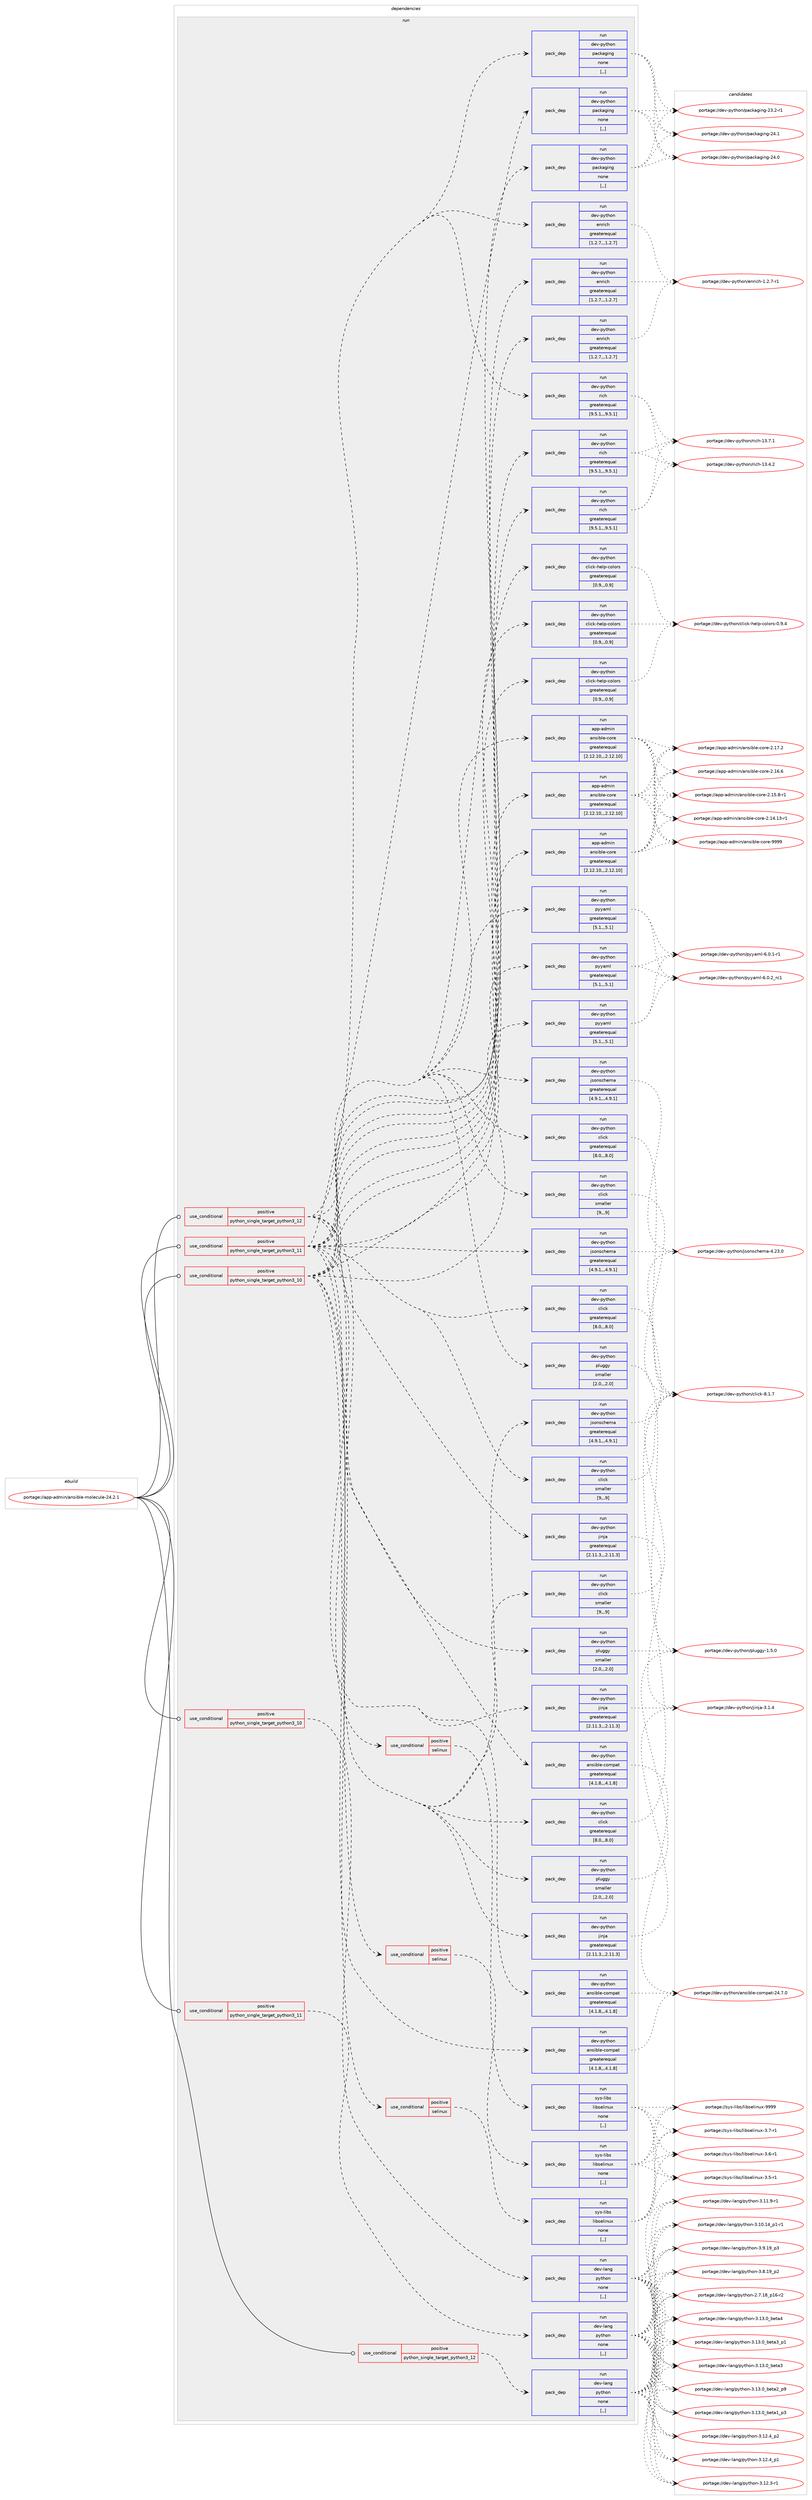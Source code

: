 digraph prolog {

# *************
# Graph options
# *************

newrank=true;
concentrate=true;
compound=true;
graph [rankdir=LR,fontname=Helvetica,fontsize=10,ranksep=1.5];#, ranksep=2.5, nodesep=0.2];
edge  [arrowhead=vee];
node  [fontname=Helvetica,fontsize=10];

# **********
# The ebuild
# **********

subgraph cluster_leftcol {
color=gray;
label=<<i>ebuild</i>>;
id [label="portage://app-admin/ansible-molecule-24.2.1", color=red, width=4, href="../app-admin/ansible-molecule-24.2.1.svg"];
}

# ****************
# The dependencies
# ****************

subgraph cluster_midcol {
color=gray;
label=<<i>dependencies</i>>;
subgraph cluster_compile {
fillcolor="#eeeeee";
style=filled;
label=<<i>compile</i>>;
}
subgraph cluster_compileandrun {
fillcolor="#eeeeee";
style=filled;
label=<<i>compile and run</i>>;
}
subgraph cluster_run {
fillcolor="#eeeeee";
style=filled;
label=<<i>run</i>>;
subgraph cond247 {
dependency1430 [label=<<TABLE BORDER="0" CELLBORDER="1" CELLSPACING="0" CELLPADDING="4"><TR><TD ROWSPAN="3" CELLPADDING="10">use_conditional</TD></TR><TR><TD>positive</TD></TR><TR><TD>python_single_target_python3_10</TD></TR></TABLE>>, shape=none, color=red];
subgraph pack1180 {
dependency1431 [label=<<TABLE BORDER="0" CELLBORDER="1" CELLSPACING="0" CELLPADDING="4" WIDTH="220"><TR><TD ROWSPAN="6" CELLPADDING="30">pack_dep</TD></TR><TR><TD WIDTH="110">run</TD></TR><TR><TD>app-admin</TD></TR><TR><TD>ansible-core</TD></TR><TR><TD>greaterequal</TD></TR><TR><TD>[2.12.10,,,2.12.10]</TD></TR></TABLE>>, shape=none, color=blue];
}
dependency1430:e -> dependency1431:w [weight=20,style="dashed",arrowhead="vee"];
subgraph pack1181 {
dependency1432 [label=<<TABLE BORDER="0" CELLBORDER="1" CELLSPACING="0" CELLPADDING="4" WIDTH="220"><TR><TD ROWSPAN="6" CELLPADDING="30">pack_dep</TD></TR><TR><TD WIDTH="110">run</TD></TR><TR><TD>dev-python</TD></TR><TR><TD>ansible-compat</TD></TR><TR><TD>greaterequal</TD></TR><TR><TD>[4.1.8,,,4.1.8]</TD></TR></TABLE>>, shape=none, color=blue];
}
dependency1430:e -> dependency1432:w [weight=20,style="dashed",arrowhead="vee"];
subgraph pack1182 {
dependency1433 [label=<<TABLE BORDER="0" CELLBORDER="1" CELLSPACING="0" CELLPADDING="4" WIDTH="220"><TR><TD ROWSPAN="6" CELLPADDING="30">pack_dep</TD></TR><TR><TD WIDTH="110">run</TD></TR><TR><TD>dev-python</TD></TR><TR><TD>click</TD></TR><TR><TD>greaterequal</TD></TR><TR><TD>[8.0,,,8.0]</TD></TR></TABLE>>, shape=none, color=blue];
}
dependency1430:e -> dependency1433:w [weight=20,style="dashed",arrowhead="vee"];
subgraph pack1183 {
dependency1434 [label=<<TABLE BORDER="0" CELLBORDER="1" CELLSPACING="0" CELLPADDING="4" WIDTH="220"><TR><TD ROWSPAN="6" CELLPADDING="30">pack_dep</TD></TR><TR><TD WIDTH="110">run</TD></TR><TR><TD>dev-python</TD></TR><TR><TD>click</TD></TR><TR><TD>smaller</TD></TR><TR><TD>[9,,,9]</TD></TR></TABLE>>, shape=none, color=blue];
}
dependency1430:e -> dependency1434:w [weight=20,style="dashed",arrowhead="vee"];
subgraph pack1184 {
dependency1435 [label=<<TABLE BORDER="0" CELLBORDER="1" CELLSPACING="0" CELLPADDING="4" WIDTH="220"><TR><TD ROWSPAN="6" CELLPADDING="30">pack_dep</TD></TR><TR><TD WIDTH="110">run</TD></TR><TR><TD>dev-python</TD></TR><TR><TD>click-help-colors</TD></TR><TR><TD>greaterequal</TD></TR><TR><TD>[0.9,,,0.9]</TD></TR></TABLE>>, shape=none, color=blue];
}
dependency1430:e -> dependency1435:w [weight=20,style="dashed",arrowhead="vee"];
subgraph pack1185 {
dependency1436 [label=<<TABLE BORDER="0" CELLBORDER="1" CELLSPACING="0" CELLPADDING="4" WIDTH="220"><TR><TD ROWSPAN="6" CELLPADDING="30">pack_dep</TD></TR><TR><TD WIDTH="110">run</TD></TR><TR><TD>dev-python</TD></TR><TR><TD>enrich</TD></TR><TR><TD>greaterequal</TD></TR><TR><TD>[1.2.7,,,1.2.7]</TD></TR></TABLE>>, shape=none, color=blue];
}
dependency1430:e -> dependency1436:w [weight=20,style="dashed",arrowhead="vee"];
subgraph pack1186 {
dependency1437 [label=<<TABLE BORDER="0" CELLBORDER="1" CELLSPACING="0" CELLPADDING="4" WIDTH="220"><TR><TD ROWSPAN="6" CELLPADDING="30">pack_dep</TD></TR><TR><TD WIDTH="110">run</TD></TR><TR><TD>dev-python</TD></TR><TR><TD>jinja</TD></TR><TR><TD>greaterequal</TD></TR><TR><TD>[2.11.3,,,2.11.3]</TD></TR></TABLE>>, shape=none, color=blue];
}
dependency1430:e -> dependency1437:w [weight=20,style="dashed",arrowhead="vee"];
subgraph pack1187 {
dependency1438 [label=<<TABLE BORDER="0" CELLBORDER="1" CELLSPACING="0" CELLPADDING="4" WIDTH="220"><TR><TD ROWSPAN="6" CELLPADDING="30">pack_dep</TD></TR><TR><TD WIDTH="110">run</TD></TR><TR><TD>dev-python</TD></TR><TR><TD>jsonschema</TD></TR><TR><TD>greaterequal</TD></TR><TR><TD>[4.9.1,,,4.9.1]</TD></TR></TABLE>>, shape=none, color=blue];
}
dependency1430:e -> dependency1438:w [weight=20,style="dashed",arrowhead="vee"];
subgraph pack1188 {
dependency1439 [label=<<TABLE BORDER="0" CELLBORDER="1" CELLSPACING="0" CELLPADDING="4" WIDTH="220"><TR><TD ROWSPAN="6" CELLPADDING="30">pack_dep</TD></TR><TR><TD WIDTH="110">run</TD></TR><TR><TD>dev-python</TD></TR><TR><TD>packaging</TD></TR><TR><TD>none</TD></TR><TR><TD>[,,]</TD></TR></TABLE>>, shape=none, color=blue];
}
dependency1430:e -> dependency1439:w [weight=20,style="dashed",arrowhead="vee"];
subgraph pack1189 {
dependency1440 [label=<<TABLE BORDER="0" CELLBORDER="1" CELLSPACING="0" CELLPADDING="4" WIDTH="220"><TR><TD ROWSPAN="6" CELLPADDING="30">pack_dep</TD></TR><TR><TD WIDTH="110">run</TD></TR><TR><TD>dev-python</TD></TR><TR><TD>pluggy</TD></TR><TR><TD>smaller</TD></TR><TR><TD>[2.0,,,2.0]</TD></TR></TABLE>>, shape=none, color=blue];
}
dependency1430:e -> dependency1440:w [weight=20,style="dashed",arrowhead="vee"];
subgraph pack1190 {
dependency1441 [label=<<TABLE BORDER="0" CELLBORDER="1" CELLSPACING="0" CELLPADDING="4" WIDTH="220"><TR><TD ROWSPAN="6" CELLPADDING="30">pack_dep</TD></TR><TR><TD WIDTH="110">run</TD></TR><TR><TD>dev-python</TD></TR><TR><TD>pyyaml</TD></TR><TR><TD>greaterequal</TD></TR><TR><TD>[5.1,,,5.1]</TD></TR></TABLE>>, shape=none, color=blue];
}
dependency1430:e -> dependency1441:w [weight=20,style="dashed",arrowhead="vee"];
subgraph pack1191 {
dependency1442 [label=<<TABLE BORDER="0" CELLBORDER="1" CELLSPACING="0" CELLPADDING="4" WIDTH="220"><TR><TD ROWSPAN="6" CELLPADDING="30">pack_dep</TD></TR><TR><TD WIDTH="110">run</TD></TR><TR><TD>dev-python</TD></TR><TR><TD>rich</TD></TR><TR><TD>greaterequal</TD></TR><TR><TD>[9.5.1,,,9.5.1]</TD></TR></TABLE>>, shape=none, color=blue];
}
dependency1430:e -> dependency1442:w [weight=20,style="dashed",arrowhead="vee"];
subgraph cond248 {
dependency1443 [label=<<TABLE BORDER="0" CELLBORDER="1" CELLSPACING="0" CELLPADDING="4"><TR><TD ROWSPAN="3" CELLPADDING="10">use_conditional</TD></TR><TR><TD>positive</TD></TR><TR><TD>selinux</TD></TR></TABLE>>, shape=none, color=red];
subgraph pack1192 {
dependency1444 [label=<<TABLE BORDER="0" CELLBORDER="1" CELLSPACING="0" CELLPADDING="4" WIDTH="220"><TR><TD ROWSPAN="6" CELLPADDING="30">pack_dep</TD></TR><TR><TD WIDTH="110">run</TD></TR><TR><TD>sys-libs</TD></TR><TR><TD>libselinux</TD></TR><TR><TD>none</TD></TR><TR><TD>[,,]</TD></TR></TABLE>>, shape=none, color=blue];
}
dependency1443:e -> dependency1444:w [weight=20,style="dashed",arrowhead="vee"];
}
dependency1430:e -> dependency1443:w [weight=20,style="dashed",arrowhead="vee"];
}
id:e -> dependency1430:w [weight=20,style="solid",arrowhead="odot"];
subgraph cond249 {
dependency1445 [label=<<TABLE BORDER="0" CELLBORDER="1" CELLSPACING="0" CELLPADDING="4"><TR><TD ROWSPAN="3" CELLPADDING="10">use_conditional</TD></TR><TR><TD>positive</TD></TR><TR><TD>python_single_target_python3_10</TD></TR></TABLE>>, shape=none, color=red];
subgraph pack1193 {
dependency1446 [label=<<TABLE BORDER="0" CELLBORDER="1" CELLSPACING="0" CELLPADDING="4" WIDTH="220"><TR><TD ROWSPAN="6" CELLPADDING="30">pack_dep</TD></TR><TR><TD WIDTH="110">run</TD></TR><TR><TD>dev-lang</TD></TR><TR><TD>python</TD></TR><TR><TD>none</TD></TR><TR><TD>[,,]</TD></TR></TABLE>>, shape=none, color=blue];
}
dependency1445:e -> dependency1446:w [weight=20,style="dashed",arrowhead="vee"];
}
id:e -> dependency1445:w [weight=20,style="solid",arrowhead="odot"];
subgraph cond250 {
dependency1447 [label=<<TABLE BORDER="0" CELLBORDER="1" CELLSPACING="0" CELLPADDING="4"><TR><TD ROWSPAN="3" CELLPADDING="10">use_conditional</TD></TR><TR><TD>positive</TD></TR><TR><TD>python_single_target_python3_11</TD></TR></TABLE>>, shape=none, color=red];
subgraph pack1194 {
dependency1448 [label=<<TABLE BORDER="0" CELLBORDER="1" CELLSPACING="0" CELLPADDING="4" WIDTH="220"><TR><TD ROWSPAN="6" CELLPADDING="30">pack_dep</TD></TR><TR><TD WIDTH="110">run</TD></TR><TR><TD>app-admin</TD></TR><TR><TD>ansible-core</TD></TR><TR><TD>greaterequal</TD></TR><TR><TD>[2.12.10,,,2.12.10]</TD></TR></TABLE>>, shape=none, color=blue];
}
dependency1447:e -> dependency1448:w [weight=20,style="dashed",arrowhead="vee"];
subgraph pack1195 {
dependency1449 [label=<<TABLE BORDER="0" CELLBORDER="1" CELLSPACING="0" CELLPADDING="4" WIDTH="220"><TR><TD ROWSPAN="6" CELLPADDING="30">pack_dep</TD></TR><TR><TD WIDTH="110">run</TD></TR><TR><TD>dev-python</TD></TR><TR><TD>ansible-compat</TD></TR><TR><TD>greaterequal</TD></TR><TR><TD>[4.1.8,,,4.1.8]</TD></TR></TABLE>>, shape=none, color=blue];
}
dependency1447:e -> dependency1449:w [weight=20,style="dashed",arrowhead="vee"];
subgraph pack1196 {
dependency1450 [label=<<TABLE BORDER="0" CELLBORDER="1" CELLSPACING="0" CELLPADDING="4" WIDTH="220"><TR><TD ROWSPAN="6" CELLPADDING="30">pack_dep</TD></TR><TR><TD WIDTH="110">run</TD></TR><TR><TD>dev-python</TD></TR><TR><TD>click</TD></TR><TR><TD>greaterequal</TD></TR><TR><TD>[8.0,,,8.0]</TD></TR></TABLE>>, shape=none, color=blue];
}
dependency1447:e -> dependency1450:w [weight=20,style="dashed",arrowhead="vee"];
subgraph pack1197 {
dependency1451 [label=<<TABLE BORDER="0" CELLBORDER="1" CELLSPACING="0" CELLPADDING="4" WIDTH="220"><TR><TD ROWSPAN="6" CELLPADDING="30">pack_dep</TD></TR><TR><TD WIDTH="110">run</TD></TR><TR><TD>dev-python</TD></TR><TR><TD>click</TD></TR><TR><TD>smaller</TD></TR><TR><TD>[9,,,9]</TD></TR></TABLE>>, shape=none, color=blue];
}
dependency1447:e -> dependency1451:w [weight=20,style="dashed",arrowhead="vee"];
subgraph pack1198 {
dependency1452 [label=<<TABLE BORDER="0" CELLBORDER="1" CELLSPACING="0" CELLPADDING="4" WIDTH="220"><TR><TD ROWSPAN="6" CELLPADDING="30">pack_dep</TD></TR><TR><TD WIDTH="110">run</TD></TR><TR><TD>dev-python</TD></TR><TR><TD>click-help-colors</TD></TR><TR><TD>greaterequal</TD></TR><TR><TD>[0.9,,,0.9]</TD></TR></TABLE>>, shape=none, color=blue];
}
dependency1447:e -> dependency1452:w [weight=20,style="dashed",arrowhead="vee"];
subgraph pack1199 {
dependency1453 [label=<<TABLE BORDER="0" CELLBORDER="1" CELLSPACING="0" CELLPADDING="4" WIDTH="220"><TR><TD ROWSPAN="6" CELLPADDING="30">pack_dep</TD></TR><TR><TD WIDTH="110">run</TD></TR><TR><TD>dev-python</TD></TR><TR><TD>enrich</TD></TR><TR><TD>greaterequal</TD></TR><TR><TD>[1.2.7,,,1.2.7]</TD></TR></TABLE>>, shape=none, color=blue];
}
dependency1447:e -> dependency1453:w [weight=20,style="dashed",arrowhead="vee"];
subgraph pack1200 {
dependency1454 [label=<<TABLE BORDER="0" CELLBORDER="1" CELLSPACING="0" CELLPADDING="4" WIDTH="220"><TR><TD ROWSPAN="6" CELLPADDING="30">pack_dep</TD></TR><TR><TD WIDTH="110">run</TD></TR><TR><TD>dev-python</TD></TR><TR><TD>jinja</TD></TR><TR><TD>greaterequal</TD></TR><TR><TD>[2.11.3,,,2.11.3]</TD></TR></TABLE>>, shape=none, color=blue];
}
dependency1447:e -> dependency1454:w [weight=20,style="dashed",arrowhead="vee"];
subgraph pack1201 {
dependency1455 [label=<<TABLE BORDER="0" CELLBORDER="1" CELLSPACING="0" CELLPADDING="4" WIDTH="220"><TR><TD ROWSPAN="6" CELLPADDING="30">pack_dep</TD></TR><TR><TD WIDTH="110">run</TD></TR><TR><TD>dev-python</TD></TR><TR><TD>jsonschema</TD></TR><TR><TD>greaterequal</TD></TR><TR><TD>[4.9.1,,,4.9.1]</TD></TR></TABLE>>, shape=none, color=blue];
}
dependency1447:e -> dependency1455:w [weight=20,style="dashed",arrowhead="vee"];
subgraph pack1202 {
dependency1456 [label=<<TABLE BORDER="0" CELLBORDER="1" CELLSPACING="0" CELLPADDING="4" WIDTH="220"><TR><TD ROWSPAN="6" CELLPADDING="30">pack_dep</TD></TR><TR><TD WIDTH="110">run</TD></TR><TR><TD>dev-python</TD></TR><TR><TD>packaging</TD></TR><TR><TD>none</TD></TR><TR><TD>[,,]</TD></TR></TABLE>>, shape=none, color=blue];
}
dependency1447:e -> dependency1456:w [weight=20,style="dashed",arrowhead="vee"];
subgraph pack1203 {
dependency1457 [label=<<TABLE BORDER="0" CELLBORDER="1" CELLSPACING="0" CELLPADDING="4" WIDTH="220"><TR><TD ROWSPAN="6" CELLPADDING="30">pack_dep</TD></TR><TR><TD WIDTH="110">run</TD></TR><TR><TD>dev-python</TD></TR><TR><TD>pluggy</TD></TR><TR><TD>smaller</TD></TR><TR><TD>[2.0,,,2.0]</TD></TR></TABLE>>, shape=none, color=blue];
}
dependency1447:e -> dependency1457:w [weight=20,style="dashed",arrowhead="vee"];
subgraph pack1204 {
dependency1458 [label=<<TABLE BORDER="0" CELLBORDER="1" CELLSPACING="0" CELLPADDING="4" WIDTH="220"><TR><TD ROWSPAN="6" CELLPADDING="30">pack_dep</TD></TR><TR><TD WIDTH="110">run</TD></TR><TR><TD>dev-python</TD></TR><TR><TD>pyyaml</TD></TR><TR><TD>greaterequal</TD></TR><TR><TD>[5.1,,,5.1]</TD></TR></TABLE>>, shape=none, color=blue];
}
dependency1447:e -> dependency1458:w [weight=20,style="dashed",arrowhead="vee"];
subgraph pack1205 {
dependency1459 [label=<<TABLE BORDER="0" CELLBORDER="1" CELLSPACING="0" CELLPADDING="4" WIDTH="220"><TR><TD ROWSPAN="6" CELLPADDING="30">pack_dep</TD></TR><TR><TD WIDTH="110">run</TD></TR><TR><TD>dev-python</TD></TR><TR><TD>rich</TD></TR><TR><TD>greaterequal</TD></TR><TR><TD>[9.5.1,,,9.5.1]</TD></TR></TABLE>>, shape=none, color=blue];
}
dependency1447:e -> dependency1459:w [weight=20,style="dashed",arrowhead="vee"];
subgraph cond251 {
dependency1460 [label=<<TABLE BORDER="0" CELLBORDER="1" CELLSPACING="0" CELLPADDING="4"><TR><TD ROWSPAN="3" CELLPADDING="10">use_conditional</TD></TR><TR><TD>positive</TD></TR><TR><TD>selinux</TD></TR></TABLE>>, shape=none, color=red];
subgraph pack1206 {
dependency1461 [label=<<TABLE BORDER="0" CELLBORDER="1" CELLSPACING="0" CELLPADDING="4" WIDTH="220"><TR><TD ROWSPAN="6" CELLPADDING="30">pack_dep</TD></TR><TR><TD WIDTH="110">run</TD></TR><TR><TD>sys-libs</TD></TR><TR><TD>libselinux</TD></TR><TR><TD>none</TD></TR><TR><TD>[,,]</TD></TR></TABLE>>, shape=none, color=blue];
}
dependency1460:e -> dependency1461:w [weight=20,style="dashed",arrowhead="vee"];
}
dependency1447:e -> dependency1460:w [weight=20,style="dashed",arrowhead="vee"];
}
id:e -> dependency1447:w [weight=20,style="solid",arrowhead="odot"];
subgraph cond252 {
dependency1462 [label=<<TABLE BORDER="0" CELLBORDER="1" CELLSPACING="0" CELLPADDING="4"><TR><TD ROWSPAN="3" CELLPADDING="10">use_conditional</TD></TR><TR><TD>positive</TD></TR><TR><TD>python_single_target_python3_11</TD></TR></TABLE>>, shape=none, color=red];
subgraph pack1207 {
dependency1463 [label=<<TABLE BORDER="0" CELLBORDER="1" CELLSPACING="0" CELLPADDING="4" WIDTH="220"><TR><TD ROWSPAN="6" CELLPADDING="30">pack_dep</TD></TR><TR><TD WIDTH="110">run</TD></TR><TR><TD>dev-lang</TD></TR><TR><TD>python</TD></TR><TR><TD>none</TD></TR><TR><TD>[,,]</TD></TR></TABLE>>, shape=none, color=blue];
}
dependency1462:e -> dependency1463:w [weight=20,style="dashed",arrowhead="vee"];
}
id:e -> dependency1462:w [weight=20,style="solid",arrowhead="odot"];
subgraph cond253 {
dependency1464 [label=<<TABLE BORDER="0" CELLBORDER="1" CELLSPACING="0" CELLPADDING="4"><TR><TD ROWSPAN="3" CELLPADDING="10">use_conditional</TD></TR><TR><TD>positive</TD></TR><TR><TD>python_single_target_python3_12</TD></TR></TABLE>>, shape=none, color=red];
subgraph pack1208 {
dependency1465 [label=<<TABLE BORDER="0" CELLBORDER="1" CELLSPACING="0" CELLPADDING="4" WIDTH="220"><TR><TD ROWSPAN="6" CELLPADDING="30">pack_dep</TD></TR><TR><TD WIDTH="110">run</TD></TR><TR><TD>app-admin</TD></TR><TR><TD>ansible-core</TD></TR><TR><TD>greaterequal</TD></TR><TR><TD>[2.12.10,,,2.12.10]</TD></TR></TABLE>>, shape=none, color=blue];
}
dependency1464:e -> dependency1465:w [weight=20,style="dashed",arrowhead="vee"];
subgraph pack1209 {
dependency1466 [label=<<TABLE BORDER="0" CELLBORDER="1" CELLSPACING="0" CELLPADDING="4" WIDTH="220"><TR><TD ROWSPAN="6" CELLPADDING="30">pack_dep</TD></TR><TR><TD WIDTH="110">run</TD></TR><TR><TD>dev-python</TD></TR><TR><TD>ansible-compat</TD></TR><TR><TD>greaterequal</TD></TR><TR><TD>[4.1.8,,,4.1.8]</TD></TR></TABLE>>, shape=none, color=blue];
}
dependency1464:e -> dependency1466:w [weight=20,style="dashed",arrowhead="vee"];
subgraph pack1210 {
dependency1467 [label=<<TABLE BORDER="0" CELLBORDER="1" CELLSPACING="0" CELLPADDING="4" WIDTH="220"><TR><TD ROWSPAN="6" CELLPADDING="30">pack_dep</TD></TR><TR><TD WIDTH="110">run</TD></TR><TR><TD>dev-python</TD></TR><TR><TD>click</TD></TR><TR><TD>greaterequal</TD></TR><TR><TD>[8.0,,,8.0]</TD></TR></TABLE>>, shape=none, color=blue];
}
dependency1464:e -> dependency1467:w [weight=20,style="dashed",arrowhead="vee"];
subgraph pack1211 {
dependency1468 [label=<<TABLE BORDER="0" CELLBORDER="1" CELLSPACING="0" CELLPADDING="4" WIDTH="220"><TR><TD ROWSPAN="6" CELLPADDING="30">pack_dep</TD></TR><TR><TD WIDTH="110">run</TD></TR><TR><TD>dev-python</TD></TR><TR><TD>click</TD></TR><TR><TD>smaller</TD></TR><TR><TD>[9,,,9]</TD></TR></TABLE>>, shape=none, color=blue];
}
dependency1464:e -> dependency1468:w [weight=20,style="dashed",arrowhead="vee"];
subgraph pack1212 {
dependency1469 [label=<<TABLE BORDER="0" CELLBORDER="1" CELLSPACING="0" CELLPADDING="4" WIDTH="220"><TR><TD ROWSPAN="6" CELLPADDING="30">pack_dep</TD></TR><TR><TD WIDTH="110">run</TD></TR><TR><TD>dev-python</TD></TR><TR><TD>click-help-colors</TD></TR><TR><TD>greaterequal</TD></TR><TR><TD>[0.9,,,0.9]</TD></TR></TABLE>>, shape=none, color=blue];
}
dependency1464:e -> dependency1469:w [weight=20,style="dashed",arrowhead="vee"];
subgraph pack1213 {
dependency1470 [label=<<TABLE BORDER="0" CELLBORDER="1" CELLSPACING="0" CELLPADDING="4" WIDTH="220"><TR><TD ROWSPAN="6" CELLPADDING="30">pack_dep</TD></TR><TR><TD WIDTH="110">run</TD></TR><TR><TD>dev-python</TD></TR><TR><TD>enrich</TD></TR><TR><TD>greaterequal</TD></TR><TR><TD>[1.2.7,,,1.2.7]</TD></TR></TABLE>>, shape=none, color=blue];
}
dependency1464:e -> dependency1470:w [weight=20,style="dashed",arrowhead="vee"];
subgraph pack1214 {
dependency1471 [label=<<TABLE BORDER="0" CELLBORDER="1" CELLSPACING="0" CELLPADDING="4" WIDTH="220"><TR><TD ROWSPAN="6" CELLPADDING="30">pack_dep</TD></TR><TR><TD WIDTH="110">run</TD></TR><TR><TD>dev-python</TD></TR><TR><TD>jinja</TD></TR><TR><TD>greaterequal</TD></TR><TR><TD>[2.11.3,,,2.11.3]</TD></TR></TABLE>>, shape=none, color=blue];
}
dependency1464:e -> dependency1471:w [weight=20,style="dashed",arrowhead="vee"];
subgraph pack1215 {
dependency1472 [label=<<TABLE BORDER="0" CELLBORDER="1" CELLSPACING="0" CELLPADDING="4" WIDTH="220"><TR><TD ROWSPAN="6" CELLPADDING="30">pack_dep</TD></TR><TR><TD WIDTH="110">run</TD></TR><TR><TD>dev-python</TD></TR><TR><TD>jsonschema</TD></TR><TR><TD>greaterequal</TD></TR><TR><TD>[4.9.1,,,4.9.1]</TD></TR></TABLE>>, shape=none, color=blue];
}
dependency1464:e -> dependency1472:w [weight=20,style="dashed",arrowhead="vee"];
subgraph pack1216 {
dependency1473 [label=<<TABLE BORDER="0" CELLBORDER="1" CELLSPACING="0" CELLPADDING="4" WIDTH="220"><TR><TD ROWSPAN="6" CELLPADDING="30">pack_dep</TD></TR><TR><TD WIDTH="110">run</TD></TR><TR><TD>dev-python</TD></TR><TR><TD>packaging</TD></TR><TR><TD>none</TD></TR><TR><TD>[,,]</TD></TR></TABLE>>, shape=none, color=blue];
}
dependency1464:e -> dependency1473:w [weight=20,style="dashed",arrowhead="vee"];
subgraph pack1217 {
dependency1474 [label=<<TABLE BORDER="0" CELLBORDER="1" CELLSPACING="0" CELLPADDING="4" WIDTH="220"><TR><TD ROWSPAN="6" CELLPADDING="30">pack_dep</TD></TR><TR><TD WIDTH="110">run</TD></TR><TR><TD>dev-python</TD></TR><TR><TD>pluggy</TD></TR><TR><TD>smaller</TD></TR><TR><TD>[2.0,,,2.0]</TD></TR></TABLE>>, shape=none, color=blue];
}
dependency1464:e -> dependency1474:w [weight=20,style="dashed",arrowhead="vee"];
subgraph pack1218 {
dependency1475 [label=<<TABLE BORDER="0" CELLBORDER="1" CELLSPACING="0" CELLPADDING="4" WIDTH="220"><TR><TD ROWSPAN="6" CELLPADDING="30">pack_dep</TD></TR><TR><TD WIDTH="110">run</TD></TR><TR><TD>dev-python</TD></TR><TR><TD>pyyaml</TD></TR><TR><TD>greaterequal</TD></TR><TR><TD>[5.1,,,5.1]</TD></TR></TABLE>>, shape=none, color=blue];
}
dependency1464:e -> dependency1475:w [weight=20,style="dashed",arrowhead="vee"];
subgraph pack1219 {
dependency1476 [label=<<TABLE BORDER="0" CELLBORDER="1" CELLSPACING="0" CELLPADDING="4" WIDTH="220"><TR><TD ROWSPAN="6" CELLPADDING="30">pack_dep</TD></TR><TR><TD WIDTH="110">run</TD></TR><TR><TD>dev-python</TD></TR><TR><TD>rich</TD></TR><TR><TD>greaterequal</TD></TR><TR><TD>[9.5.1,,,9.5.1]</TD></TR></TABLE>>, shape=none, color=blue];
}
dependency1464:e -> dependency1476:w [weight=20,style="dashed",arrowhead="vee"];
subgraph cond254 {
dependency1477 [label=<<TABLE BORDER="0" CELLBORDER="1" CELLSPACING="0" CELLPADDING="4"><TR><TD ROWSPAN="3" CELLPADDING="10">use_conditional</TD></TR><TR><TD>positive</TD></TR><TR><TD>selinux</TD></TR></TABLE>>, shape=none, color=red];
subgraph pack1220 {
dependency1478 [label=<<TABLE BORDER="0" CELLBORDER="1" CELLSPACING="0" CELLPADDING="4" WIDTH="220"><TR><TD ROWSPAN="6" CELLPADDING="30">pack_dep</TD></TR><TR><TD WIDTH="110">run</TD></TR><TR><TD>sys-libs</TD></TR><TR><TD>libselinux</TD></TR><TR><TD>none</TD></TR><TR><TD>[,,]</TD></TR></TABLE>>, shape=none, color=blue];
}
dependency1477:e -> dependency1478:w [weight=20,style="dashed",arrowhead="vee"];
}
dependency1464:e -> dependency1477:w [weight=20,style="dashed",arrowhead="vee"];
}
id:e -> dependency1464:w [weight=20,style="solid",arrowhead="odot"];
subgraph cond255 {
dependency1479 [label=<<TABLE BORDER="0" CELLBORDER="1" CELLSPACING="0" CELLPADDING="4"><TR><TD ROWSPAN="3" CELLPADDING="10">use_conditional</TD></TR><TR><TD>positive</TD></TR><TR><TD>python_single_target_python3_12</TD></TR></TABLE>>, shape=none, color=red];
subgraph pack1221 {
dependency1480 [label=<<TABLE BORDER="0" CELLBORDER="1" CELLSPACING="0" CELLPADDING="4" WIDTH="220"><TR><TD ROWSPAN="6" CELLPADDING="30">pack_dep</TD></TR><TR><TD WIDTH="110">run</TD></TR><TR><TD>dev-lang</TD></TR><TR><TD>python</TD></TR><TR><TD>none</TD></TR><TR><TD>[,,]</TD></TR></TABLE>>, shape=none, color=blue];
}
dependency1479:e -> dependency1480:w [weight=20,style="dashed",arrowhead="vee"];
}
id:e -> dependency1479:w [weight=20,style="solid",arrowhead="odot"];
}
}

# **************
# The candidates
# **************

subgraph cluster_choices {
rank=same;
color=gray;
label=<<i>candidates</i>>;

subgraph choice1180 {
color=black;
nodesep=1;
choice97112112459710010910511047971101151059810810145991111141014557575757 [label="portage://app-admin/ansible-core-9999", color=red, width=4,href="../app-admin/ansible-core-9999.svg"];
choice971121124597100109105110479711011510598108101459911111410145504649554650 [label="portage://app-admin/ansible-core-2.17.2", color=red, width=4,href="../app-admin/ansible-core-2.17.2.svg"];
choice971121124597100109105110479711011510598108101459911111410145504649544654 [label="portage://app-admin/ansible-core-2.16.6", color=red, width=4,href="../app-admin/ansible-core-2.16.6.svg"];
choice9711211245971001091051104797110115105981081014599111114101455046495346564511449 [label="portage://app-admin/ansible-core-2.15.8-r1", color=red, width=4,href="../app-admin/ansible-core-2.15.8-r1.svg"];
choice971121124597100109105110479711011510598108101459911111410145504649524649514511449 [label="portage://app-admin/ansible-core-2.14.13-r1", color=red, width=4,href="../app-admin/ansible-core-2.14.13-r1.svg"];
dependency1431:e -> choice97112112459710010910511047971101151059810810145991111141014557575757:w [style=dotted,weight="100"];
dependency1431:e -> choice971121124597100109105110479711011510598108101459911111410145504649554650:w [style=dotted,weight="100"];
dependency1431:e -> choice971121124597100109105110479711011510598108101459911111410145504649544654:w [style=dotted,weight="100"];
dependency1431:e -> choice9711211245971001091051104797110115105981081014599111114101455046495346564511449:w [style=dotted,weight="100"];
dependency1431:e -> choice971121124597100109105110479711011510598108101459911111410145504649524649514511449:w [style=dotted,weight="100"];
}
subgraph choice1181 {
color=black;
nodesep=1;
choice1001011184511212111610411111047971101151059810810145991111091129711645505246554648 [label="portage://dev-python/ansible-compat-24.7.0", color=red, width=4,href="../dev-python/ansible-compat-24.7.0.svg"];
dependency1432:e -> choice1001011184511212111610411111047971101151059810810145991111091129711645505246554648:w [style=dotted,weight="100"];
}
subgraph choice1182 {
color=black;
nodesep=1;
choice10010111845112121116104111110479910810599107455646494655 [label="portage://dev-python/click-8.1.7", color=red, width=4,href="../dev-python/click-8.1.7.svg"];
dependency1433:e -> choice10010111845112121116104111110479910810599107455646494655:w [style=dotted,weight="100"];
}
subgraph choice1183 {
color=black;
nodesep=1;
choice10010111845112121116104111110479910810599107455646494655 [label="portage://dev-python/click-8.1.7", color=red, width=4,href="../dev-python/click-8.1.7.svg"];
dependency1434:e -> choice10010111845112121116104111110479910810599107455646494655:w [style=dotted,weight="100"];
}
subgraph choice1184 {
color=black;
nodesep=1;
choice10010111845112121116104111110479910810599107451041011081124599111108111114115454846574652 [label="portage://dev-python/click-help-colors-0.9.4", color=red, width=4,href="../dev-python/click-help-colors-0.9.4.svg"];
dependency1435:e -> choice10010111845112121116104111110479910810599107451041011081124599111108111114115454846574652:w [style=dotted,weight="100"];
}
subgraph choice1185 {
color=black;
nodesep=1;
choice1001011184511212111610411111047101110114105991044549465046554511449 [label="portage://dev-python/enrich-1.2.7-r1", color=red, width=4,href="../dev-python/enrich-1.2.7-r1.svg"];
dependency1436:e -> choice1001011184511212111610411111047101110114105991044549465046554511449:w [style=dotted,weight="100"];
}
subgraph choice1186 {
color=black;
nodesep=1;
choice100101118451121211161041111104710610511010697455146494652 [label="portage://dev-python/jinja-3.1.4", color=red, width=4,href="../dev-python/jinja-3.1.4.svg"];
dependency1437:e -> choice100101118451121211161041111104710610511010697455146494652:w [style=dotted,weight="100"];
}
subgraph choice1187 {
color=black;
nodesep=1;
choice1001011184511212111610411111047106115111110115991041011099745524650514648 [label="portage://dev-python/jsonschema-4.23.0", color=red, width=4,href="../dev-python/jsonschema-4.23.0.svg"];
dependency1438:e -> choice1001011184511212111610411111047106115111110115991041011099745524650514648:w [style=dotted,weight="100"];
}
subgraph choice1188 {
color=black;
nodesep=1;
choice10010111845112121116104111110471129799107971031051101034550524649 [label="portage://dev-python/packaging-24.1", color=red, width=4,href="../dev-python/packaging-24.1.svg"];
choice10010111845112121116104111110471129799107971031051101034550524648 [label="portage://dev-python/packaging-24.0", color=red, width=4,href="../dev-python/packaging-24.0.svg"];
choice100101118451121211161041111104711297991079710310511010345505146504511449 [label="portage://dev-python/packaging-23.2-r1", color=red, width=4,href="../dev-python/packaging-23.2-r1.svg"];
dependency1439:e -> choice10010111845112121116104111110471129799107971031051101034550524649:w [style=dotted,weight="100"];
dependency1439:e -> choice10010111845112121116104111110471129799107971031051101034550524648:w [style=dotted,weight="100"];
dependency1439:e -> choice100101118451121211161041111104711297991079710310511010345505146504511449:w [style=dotted,weight="100"];
}
subgraph choice1189 {
color=black;
nodesep=1;
choice1001011184511212111610411111047112108117103103121454946534648 [label="portage://dev-python/pluggy-1.5.0", color=red, width=4,href="../dev-python/pluggy-1.5.0.svg"];
dependency1440:e -> choice1001011184511212111610411111047112108117103103121454946534648:w [style=dotted,weight="100"];
}
subgraph choice1190 {
color=black;
nodesep=1;
choice100101118451121211161041111104711212112197109108455446484650951149949 [label="portage://dev-python/pyyaml-6.0.2_rc1", color=red, width=4,href="../dev-python/pyyaml-6.0.2_rc1.svg"];
choice1001011184511212111610411111047112121121971091084554464846494511449 [label="portage://dev-python/pyyaml-6.0.1-r1", color=red, width=4,href="../dev-python/pyyaml-6.0.1-r1.svg"];
dependency1441:e -> choice100101118451121211161041111104711212112197109108455446484650951149949:w [style=dotted,weight="100"];
dependency1441:e -> choice1001011184511212111610411111047112121121971091084554464846494511449:w [style=dotted,weight="100"];
}
subgraph choice1191 {
color=black;
nodesep=1;
choice10010111845112121116104111110471141059910445495146554649 [label="portage://dev-python/rich-13.7.1", color=red, width=4,href="../dev-python/rich-13.7.1.svg"];
choice10010111845112121116104111110471141059910445495146524650 [label="portage://dev-python/rich-13.4.2", color=red, width=4,href="../dev-python/rich-13.4.2.svg"];
dependency1442:e -> choice10010111845112121116104111110471141059910445495146554649:w [style=dotted,weight="100"];
dependency1442:e -> choice10010111845112121116104111110471141059910445495146524650:w [style=dotted,weight="100"];
}
subgraph choice1192 {
color=black;
nodesep=1;
choice115121115451081059811547108105981151011081051101171204557575757 [label="portage://sys-libs/libselinux-9999", color=red, width=4,href="../sys-libs/libselinux-9999.svg"];
choice11512111545108105981154710810598115101108105110117120455146554511449 [label="portage://sys-libs/libselinux-3.7-r1", color=red, width=4,href="../sys-libs/libselinux-3.7-r1.svg"];
choice11512111545108105981154710810598115101108105110117120455146544511449 [label="portage://sys-libs/libselinux-3.6-r1", color=red, width=4,href="../sys-libs/libselinux-3.6-r1.svg"];
choice11512111545108105981154710810598115101108105110117120455146534511449 [label="portage://sys-libs/libselinux-3.5-r1", color=red, width=4,href="../sys-libs/libselinux-3.5-r1.svg"];
dependency1444:e -> choice115121115451081059811547108105981151011081051101171204557575757:w [style=dotted,weight="100"];
dependency1444:e -> choice11512111545108105981154710810598115101108105110117120455146554511449:w [style=dotted,weight="100"];
dependency1444:e -> choice11512111545108105981154710810598115101108105110117120455146544511449:w [style=dotted,weight="100"];
dependency1444:e -> choice11512111545108105981154710810598115101108105110117120455146534511449:w [style=dotted,weight="100"];
}
subgraph choice1193 {
color=black;
nodesep=1;
choice1001011184510897110103471121211161041111104551464951464895981011169752 [label="portage://dev-lang/python-3.13.0_beta4", color=red, width=4,href="../dev-lang/python-3.13.0_beta4.svg"];
choice10010111845108971101034711212111610411111045514649514648959810111697519511249 [label="portage://dev-lang/python-3.13.0_beta3_p1", color=red, width=4,href="../dev-lang/python-3.13.0_beta3_p1.svg"];
choice1001011184510897110103471121211161041111104551464951464895981011169751 [label="portage://dev-lang/python-3.13.0_beta3", color=red, width=4,href="../dev-lang/python-3.13.0_beta3.svg"];
choice10010111845108971101034711212111610411111045514649514648959810111697509511257 [label="portage://dev-lang/python-3.13.0_beta2_p9", color=red, width=4,href="../dev-lang/python-3.13.0_beta2_p9.svg"];
choice10010111845108971101034711212111610411111045514649514648959810111697499511251 [label="portage://dev-lang/python-3.13.0_beta1_p3", color=red, width=4,href="../dev-lang/python-3.13.0_beta1_p3.svg"];
choice100101118451089711010347112121116104111110455146495046529511250 [label="portage://dev-lang/python-3.12.4_p2", color=red, width=4,href="../dev-lang/python-3.12.4_p2.svg"];
choice100101118451089711010347112121116104111110455146495046529511249 [label="portage://dev-lang/python-3.12.4_p1", color=red, width=4,href="../dev-lang/python-3.12.4_p1.svg"];
choice100101118451089711010347112121116104111110455146495046514511449 [label="portage://dev-lang/python-3.12.3-r1", color=red, width=4,href="../dev-lang/python-3.12.3-r1.svg"];
choice100101118451089711010347112121116104111110455146494946574511449 [label="portage://dev-lang/python-3.11.9-r1", color=red, width=4,href="../dev-lang/python-3.11.9-r1.svg"];
choice100101118451089711010347112121116104111110455146494846495295112494511449 [label="portage://dev-lang/python-3.10.14_p1-r1", color=red, width=4,href="../dev-lang/python-3.10.14_p1-r1.svg"];
choice100101118451089711010347112121116104111110455146574649579511251 [label="portage://dev-lang/python-3.9.19_p3", color=red, width=4,href="../dev-lang/python-3.9.19_p3.svg"];
choice100101118451089711010347112121116104111110455146564649579511250 [label="portage://dev-lang/python-3.8.19_p2", color=red, width=4,href="../dev-lang/python-3.8.19_p2.svg"];
choice100101118451089711010347112121116104111110455046554649569511249544511450 [label="portage://dev-lang/python-2.7.18_p16-r2", color=red, width=4,href="../dev-lang/python-2.7.18_p16-r2.svg"];
dependency1446:e -> choice1001011184510897110103471121211161041111104551464951464895981011169752:w [style=dotted,weight="100"];
dependency1446:e -> choice10010111845108971101034711212111610411111045514649514648959810111697519511249:w [style=dotted,weight="100"];
dependency1446:e -> choice1001011184510897110103471121211161041111104551464951464895981011169751:w [style=dotted,weight="100"];
dependency1446:e -> choice10010111845108971101034711212111610411111045514649514648959810111697509511257:w [style=dotted,weight="100"];
dependency1446:e -> choice10010111845108971101034711212111610411111045514649514648959810111697499511251:w [style=dotted,weight="100"];
dependency1446:e -> choice100101118451089711010347112121116104111110455146495046529511250:w [style=dotted,weight="100"];
dependency1446:e -> choice100101118451089711010347112121116104111110455146495046529511249:w [style=dotted,weight="100"];
dependency1446:e -> choice100101118451089711010347112121116104111110455146495046514511449:w [style=dotted,weight="100"];
dependency1446:e -> choice100101118451089711010347112121116104111110455146494946574511449:w [style=dotted,weight="100"];
dependency1446:e -> choice100101118451089711010347112121116104111110455146494846495295112494511449:w [style=dotted,weight="100"];
dependency1446:e -> choice100101118451089711010347112121116104111110455146574649579511251:w [style=dotted,weight="100"];
dependency1446:e -> choice100101118451089711010347112121116104111110455146564649579511250:w [style=dotted,weight="100"];
dependency1446:e -> choice100101118451089711010347112121116104111110455046554649569511249544511450:w [style=dotted,weight="100"];
}
subgraph choice1194 {
color=black;
nodesep=1;
choice97112112459710010910511047971101151059810810145991111141014557575757 [label="portage://app-admin/ansible-core-9999", color=red, width=4,href="../app-admin/ansible-core-9999.svg"];
choice971121124597100109105110479711011510598108101459911111410145504649554650 [label="portage://app-admin/ansible-core-2.17.2", color=red, width=4,href="../app-admin/ansible-core-2.17.2.svg"];
choice971121124597100109105110479711011510598108101459911111410145504649544654 [label="portage://app-admin/ansible-core-2.16.6", color=red, width=4,href="../app-admin/ansible-core-2.16.6.svg"];
choice9711211245971001091051104797110115105981081014599111114101455046495346564511449 [label="portage://app-admin/ansible-core-2.15.8-r1", color=red, width=4,href="../app-admin/ansible-core-2.15.8-r1.svg"];
choice971121124597100109105110479711011510598108101459911111410145504649524649514511449 [label="portage://app-admin/ansible-core-2.14.13-r1", color=red, width=4,href="../app-admin/ansible-core-2.14.13-r1.svg"];
dependency1448:e -> choice97112112459710010910511047971101151059810810145991111141014557575757:w [style=dotted,weight="100"];
dependency1448:e -> choice971121124597100109105110479711011510598108101459911111410145504649554650:w [style=dotted,weight="100"];
dependency1448:e -> choice971121124597100109105110479711011510598108101459911111410145504649544654:w [style=dotted,weight="100"];
dependency1448:e -> choice9711211245971001091051104797110115105981081014599111114101455046495346564511449:w [style=dotted,weight="100"];
dependency1448:e -> choice971121124597100109105110479711011510598108101459911111410145504649524649514511449:w [style=dotted,weight="100"];
}
subgraph choice1195 {
color=black;
nodesep=1;
choice1001011184511212111610411111047971101151059810810145991111091129711645505246554648 [label="portage://dev-python/ansible-compat-24.7.0", color=red, width=4,href="../dev-python/ansible-compat-24.7.0.svg"];
dependency1449:e -> choice1001011184511212111610411111047971101151059810810145991111091129711645505246554648:w [style=dotted,weight="100"];
}
subgraph choice1196 {
color=black;
nodesep=1;
choice10010111845112121116104111110479910810599107455646494655 [label="portage://dev-python/click-8.1.7", color=red, width=4,href="../dev-python/click-8.1.7.svg"];
dependency1450:e -> choice10010111845112121116104111110479910810599107455646494655:w [style=dotted,weight="100"];
}
subgraph choice1197 {
color=black;
nodesep=1;
choice10010111845112121116104111110479910810599107455646494655 [label="portage://dev-python/click-8.1.7", color=red, width=4,href="../dev-python/click-8.1.7.svg"];
dependency1451:e -> choice10010111845112121116104111110479910810599107455646494655:w [style=dotted,weight="100"];
}
subgraph choice1198 {
color=black;
nodesep=1;
choice10010111845112121116104111110479910810599107451041011081124599111108111114115454846574652 [label="portage://dev-python/click-help-colors-0.9.4", color=red, width=4,href="../dev-python/click-help-colors-0.9.4.svg"];
dependency1452:e -> choice10010111845112121116104111110479910810599107451041011081124599111108111114115454846574652:w [style=dotted,weight="100"];
}
subgraph choice1199 {
color=black;
nodesep=1;
choice1001011184511212111610411111047101110114105991044549465046554511449 [label="portage://dev-python/enrich-1.2.7-r1", color=red, width=4,href="../dev-python/enrich-1.2.7-r1.svg"];
dependency1453:e -> choice1001011184511212111610411111047101110114105991044549465046554511449:w [style=dotted,weight="100"];
}
subgraph choice1200 {
color=black;
nodesep=1;
choice100101118451121211161041111104710610511010697455146494652 [label="portage://dev-python/jinja-3.1.4", color=red, width=4,href="../dev-python/jinja-3.1.4.svg"];
dependency1454:e -> choice100101118451121211161041111104710610511010697455146494652:w [style=dotted,weight="100"];
}
subgraph choice1201 {
color=black;
nodesep=1;
choice1001011184511212111610411111047106115111110115991041011099745524650514648 [label="portage://dev-python/jsonschema-4.23.0", color=red, width=4,href="../dev-python/jsonschema-4.23.0.svg"];
dependency1455:e -> choice1001011184511212111610411111047106115111110115991041011099745524650514648:w [style=dotted,weight="100"];
}
subgraph choice1202 {
color=black;
nodesep=1;
choice10010111845112121116104111110471129799107971031051101034550524649 [label="portage://dev-python/packaging-24.1", color=red, width=4,href="../dev-python/packaging-24.1.svg"];
choice10010111845112121116104111110471129799107971031051101034550524648 [label="portage://dev-python/packaging-24.0", color=red, width=4,href="../dev-python/packaging-24.0.svg"];
choice100101118451121211161041111104711297991079710310511010345505146504511449 [label="portage://dev-python/packaging-23.2-r1", color=red, width=4,href="../dev-python/packaging-23.2-r1.svg"];
dependency1456:e -> choice10010111845112121116104111110471129799107971031051101034550524649:w [style=dotted,weight="100"];
dependency1456:e -> choice10010111845112121116104111110471129799107971031051101034550524648:w [style=dotted,weight="100"];
dependency1456:e -> choice100101118451121211161041111104711297991079710310511010345505146504511449:w [style=dotted,weight="100"];
}
subgraph choice1203 {
color=black;
nodesep=1;
choice1001011184511212111610411111047112108117103103121454946534648 [label="portage://dev-python/pluggy-1.5.0", color=red, width=4,href="../dev-python/pluggy-1.5.0.svg"];
dependency1457:e -> choice1001011184511212111610411111047112108117103103121454946534648:w [style=dotted,weight="100"];
}
subgraph choice1204 {
color=black;
nodesep=1;
choice100101118451121211161041111104711212112197109108455446484650951149949 [label="portage://dev-python/pyyaml-6.0.2_rc1", color=red, width=4,href="../dev-python/pyyaml-6.0.2_rc1.svg"];
choice1001011184511212111610411111047112121121971091084554464846494511449 [label="portage://dev-python/pyyaml-6.0.1-r1", color=red, width=4,href="../dev-python/pyyaml-6.0.1-r1.svg"];
dependency1458:e -> choice100101118451121211161041111104711212112197109108455446484650951149949:w [style=dotted,weight="100"];
dependency1458:e -> choice1001011184511212111610411111047112121121971091084554464846494511449:w [style=dotted,weight="100"];
}
subgraph choice1205 {
color=black;
nodesep=1;
choice10010111845112121116104111110471141059910445495146554649 [label="portage://dev-python/rich-13.7.1", color=red, width=4,href="../dev-python/rich-13.7.1.svg"];
choice10010111845112121116104111110471141059910445495146524650 [label="portage://dev-python/rich-13.4.2", color=red, width=4,href="../dev-python/rich-13.4.2.svg"];
dependency1459:e -> choice10010111845112121116104111110471141059910445495146554649:w [style=dotted,weight="100"];
dependency1459:e -> choice10010111845112121116104111110471141059910445495146524650:w [style=dotted,weight="100"];
}
subgraph choice1206 {
color=black;
nodesep=1;
choice115121115451081059811547108105981151011081051101171204557575757 [label="portage://sys-libs/libselinux-9999", color=red, width=4,href="../sys-libs/libselinux-9999.svg"];
choice11512111545108105981154710810598115101108105110117120455146554511449 [label="portage://sys-libs/libselinux-3.7-r1", color=red, width=4,href="../sys-libs/libselinux-3.7-r1.svg"];
choice11512111545108105981154710810598115101108105110117120455146544511449 [label="portage://sys-libs/libselinux-3.6-r1", color=red, width=4,href="../sys-libs/libselinux-3.6-r1.svg"];
choice11512111545108105981154710810598115101108105110117120455146534511449 [label="portage://sys-libs/libselinux-3.5-r1", color=red, width=4,href="../sys-libs/libselinux-3.5-r1.svg"];
dependency1461:e -> choice115121115451081059811547108105981151011081051101171204557575757:w [style=dotted,weight="100"];
dependency1461:e -> choice11512111545108105981154710810598115101108105110117120455146554511449:w [style=dotted,weight="100"];
dependency1461:e -> choice11512111545108105981154710810598115101108105110117120455146544511449:w [style=dotted,weight="100"];
dependency1461:e -> choice11512111545108105981154710810598115101108105110117120455146534511449:w [style=dotted,weight="100"];
}
subgraph choice1207 {
color=black;
nodesep=1;
choice1001011184510897110103471121211161041111104551464951464895981011169752 [label="portage://dev-lang/python-3.13.0_beta4", color=red, width=4,href="../dev-lang/python-3.13.0_beta4.svg"];
choice10010111845108971101034711212111610411111045514649514648959810111697519511249 [label="portage://dev-lang/python-3.13.0_beta3_p1", color=red, width=4,href="../dev-lang/python-3.13.0_beta3_p1.svg"];
choice1001011184510897110103471121211161041111104551464951464895981011169751 [label="portage://dev-lang/python-3.13.0_beta3", color=red, width=4,href="../dev-lang/python-3.13.0_beta3.svg"];
choice10010111845108971101034711212111610411111045514649514648959810111697509511257 [label="portage://dev-lang/python-3.13.0_beta2_p9", color=red, width=4,href="../dev-lang/python-3.13.0_beta2_p9.svg"];
choice10010111845108971101034711212111610411111045514649514648959810111697499511251 [label="portage://dev-lang/python-3.13.0_beta1_p3", color=red, width=4,href="../dev-lang/python-3.13.0_beta1_p3.svg"];
choice100101118451089711010347112121116104111110455146495046529511250 [label="portage://dev-lang/python-3.12.4_p2", color=red, width=4,href="../dev-lang/python-3.12.4_p2.svg"];
choice100101118451089711010347112121116104111110455146495046529511249 [label="portage://dev-lang/python-3.12.4_p1", color=red, width=4,href="../dev-lang/python-3.12.4_p1.svg"];
choice100101118451089711010347112121116104111110455146495046514511449 [label="portage://dev-lang/python-3.12.3-r1", color=red, width=4,href="../dev-lang/python-3.12.3-r1.svg"];
choice100101118451089711010347112121116104111110455146494946574511449 [label="portage://dev-lang/python-3.11.9-r1", color=red, width=4,href="../dev-lang/python-3.11.9-r1.svg"];
choice100101118451089711010347112121116104111110455146494846495295112494511449 [label="portage://dev-lang/python-3.10.14_p1-r1", color=red, width=4,href="../dev-lang/python-3.10.14_p1-r1.svg"];
choice100101118451089711010347112121116104111110455146574649579511251 [label="portage://dev-lang/python-3.9.19_p3", color=red, width=4,href="../dev-lang/python-3.9.19_p3.svg"];
choice100101118451089711010347112121116104111110455146564649579511250 [label="portage://dev-lang/python-3.8.19_p2", color=red, width=4,href="../dev-lang/python-3.8.19_p2.svg"];
choice100101118451089711010347112121116104111110455046554649569511249544511450 [label="portage://dev-lang/python-2.7.18_p16-r2", color=red, width=4,href="../dev-lang/python-2.7.18_p16-r2.svg"];
dependency1463:e -> choice1001011184510897110103471121211161041111104551464951464895981011169752:w [style=dotted,weight="100"];
dependency1463:e -> choice10010111845108971101034711212111610411111045514649514648959810111697519511249:w [style=dotted,weight="100"];
dependency1463:e -> choice1001011184510897110103471121211161041111104551464951464895981011169751:w [style=dotted,weight="100"];
dependency1463:e -> choice10010111845108971101034711212111610411111045514649514648959810111697509511257:w [style=dotted,weight="100"];
dependency1463:e -> choice10010111845108971101034711212111610411111045514649514648959810111697499511251:w [style=dotted,weight="100"];
dependency1463:e -> choice100101118451089711010347112121116104111110455146495046529511250:w [style=dotted,weight="100"];
dependency1463:e -> choice100101118451089711010347112121116104111110455146495046529511249:w [style=dotted,weight="100"];
dependency1463:e -> choice100101118451089711010347112121116104111110455146495046514511449:w [style=dotted,weight="100"];
dependency1463:e -> choice100101118451089711010347112121116104111110455146494946574511449:w [style=dotted,weight="100"];
dependency1463:e -> choice100101118451089711010347112121116104111110455146494846495295112494511449:w [style=dotted,weight="100"];
dependency1463:e -> choice100101118451089711010347112121116104111110455146574649579511251:w [style=dotted,weight="100"];
dependency1463:e -> choice100101118451089711010347112121116104111110455146564649579511250:w [style=dotted,weight="100"];
dependency1463:e -> choice100101118451089711010347112121116104111110455046554649569511249544511450:w [style=dotted,weight="100"];
}
subgraph choice1208 {
color=black;
nodesep=1;
choice97112112459710010910511047971101151059810810145991111141014557575757 [label="portage://app-admin/ansible-core-9999", color=red, width=4,href="../app-admin/ansible-core-9999.svg"];
choice971121124597100109105110479711011510598108101459911111410145504649554650 [label="portage://app-admin/ansible-core-2.17.2", color=red, width=4,href="../app-admin/ansible-core-2.17.2.svg"];
choice971121124597100109105110479711011510598108101459911111410145504649544654 [label="portage://app-admin/ansible-core-2.16.6", color=red, width=4,href="../app-admin/ansible-core-2.16.6.svg"];
choice9711211245971001091051104797110115105981081014599111114101455046495346564511449 [label="portage://app-admin/ansible-core-2.15.8-r1", color=red, width=4,href="../app-admin/ansible-core-2.15.8-r1.svg"];
choice971121124597100109105110479711011510598108101459911111410145504649524649514511449 [label="portage://app-admin/ansible-core-2.14.13-r1", color=red, width=4,href="../app-admin/ansible-core-2.14.13-r1.svg"];
dependency1465:e -> choice97112112459710010910511047971101151059810810145991111141014557575757:w [style=dotted,weight="100"];
dependency1465:e -> choice971121124597100109105110479711011510598108101459911111410145504649554650:w [style=dotted,weight="100"];
dependency1465:e -> choice971121124597100109105110479711011510598108101459911111410145504649544654:w [style=dotted,weight="100"];
dependency1465:e -> choice9711211245971001091051104797110115105981081014599111114101455046495346564511449:w [style=dotted,weight="100"];
dependency1465:e -> choice971121124597100109105110479711011510598108101459911111410145504649524649514511449:w [style=dotted,weight="100"];
}
subgraph choice1209 {
color=black;
nodesep=1;
choice1001011184511212111610411111047971101151059810810145991111091129711645505246554648 [label="portage://dev-python/ansible-compat-24.7.0", color=red, width=4,href="../dev-python/ansible-compat-24.7.0.svg"];
dependency1466:e -> choice1001011184511212111610411111047971101151059810810145991111091129711645505246554648:w [style=dotted,weight="100"];
}
subgraph choice1210 {
color=black;
nodesep=1;
choice10010111845112121116104111110479910810599107455646494655 [label="portage://dev-python/click-8.1.7", color=red, width=4,href="../dev-python/click-8.1.7.svg"];
dependency1467:e -> choice10010111845112121116104111110479910810599107455646494655:w [style=dotted,weight="100"];
}
subgraph choice1211 {
color=black;
nodesep=1;
choice10010111845112121116104111110479910810599107455646494655 [label="portage://dev-python/click-8.1.7", color=red, width=4,href="../dev-python/click-8.1.7.svg"];
dependency1468:e -> choice10010111845112121116104111110479910810599107455646494655:w [style=dotted,weight="100"];
}
subgraph choice1212 {
color=black;
nodesep=1;
choice10010111845112121116104111110479910810599107451041011081124599111108111114115454846574652 [label="portage://dev-python/click-help-colors-0.9.4", color=red, width=4,href="../dev-python/click-help-colors-0.9.4.svg"];
dependency1469:e -> choice10010111845112121116104111110479910810599107451041011081124599111108111114115454846574652:w [style=dotted,weight="100"];
}
subgraph choice1213 {
color=black;
nodesep=1;
choice1001011184511212111610411111047101110114105991044549465046554511449 [label="portage://dev-python/enrich-1.2.7-r1", color=red, width=4,href="../dev-python/enrich-1.2.7-r1.svg"];
dependency1470:e -> choice1001011184511212111610411111047101110114105991044549465046554511449:w [style=dotted,weight="100"];
}
subgraph choice1214 {
color=black;
nodesep=1;
choice100101118451121211161041111104710610511010697455146494652 [label="portage://dev-python/jinja-3.1.4", color=red, width=4,href="../dev-python/jinja-3.1.4.svg"];
dependency1471:e -> choice100101118451121211161041111104710610511010697455146494652:w [style=dotted,weight="100"];
}
subgraph choice1215 {
color=black;
nodesep=1;
choice1001011184511212111610411111047106115111110115991041011099745524650514648 [label="portage://dev-python/jsonschema-4.23.0", color=red, width=4,href="../dev-python/jsonschema-4.23.0.svg"];
dependency1472:e -> choice1001011184511212111610411111047106115111110115991041011099745524650514648:w [style=dotted,weight="100"];
}
subgraph choice1216 {
color=black;
nodesep=1;
choice10010111845112121116104111110471129799107971031051101034550524649 [label="portage://dev-python/packaging-24.1", color=red, width=4,href="../dev-python/packaging-24.1.svg"];
choice10010111845112121116104111110471129799107971031051101034550524648 [label="portage://dev-python/packaging-24.0", color=red, width=4,href="../dev-python/packaging-24.0.svg"];
choice100101118451121211161041111104711297991079710310511010345505146504511449 [label="portage://dev-python/packaging-23.2-r1", color=red, width=4,href="../dev-python/packaging-23.2-r1.svg"];
dependency1473:e -> choice10010111845112121116104111110471129799107971031051101034550524649:w [style=dotted,weight="100"];
dependency1473:e -> choice10010111845112121116104111110471129799107971031051101034550524648:w [style=dotted,weight="100"];
dependency1473:e -> choice100101118451121211161041111104711297991079710310511010345505146504511449:w [style=dotted,weight="100"];
}
subgraph choice1217 {
color=black;
nodesep=1;
choice1001011184511212111610411111047112108117103103121454946534648 [label="portage://dev-python/pluggy-1.5.0", color=red, width=4,href="../dev-python/pluggy-1.5.0.svg"];
dependency1474:e -> choice1001011184511212111610411111047112108117103103121454946534648:w [style=dotted,weight="100"];
}
subgraph choice1218 {
color=black;
nodesep=1;
choice100101118451121211161041111104711212112197109108455446484650951149949 [label="portage://dev-python/pyyaml-6.0.2_rc1", color=red, width=4,href="../dev-python/pyyaml-6.0.2_rc1.svg"];
choice1001011184511212111610411111047112121121971091084554464846494511449 [label="portage://dev-python/pyyaml-6.0.1-r1", color=red, width=4,href="../dev-python/pyyaml-6.0.1-r1.svg"];
dependency1475:e -> choice100101118451121211161041111104711212112197109108455446484650951149949:w [style=dotted,weight="100"];
dependency1475:e -> choice1001011184511212111610411111047112121121971091084554464846494511449:w [style=dotted,weight="100"];
}
subgraph choice1219 {
color=black;
nodesep=1;
choice10010111845112121116104111110471141059910445495146554649 [label="portage://dev-python/rich-13.7.1", color=red, width=4,href="../dev-python/rich-13.7.1.svg"];
choice10010111845112121116104111110471141059910445495146524650 [label="portage://dev-python/rich-13.4.2", color=red, width=4,href="../dev-python/rich-13.4.2.svg"];
dependency1476:e -> choice10010111845112121116104111110471141059910445495146554649:w [style=dotted,weight="100"];
dependency1476:e -> choice10010111845112121116104111110471141059910445495146524650:w [style=dotted,weight="100"];
}
subgraph choice1220 {
color=black;
nodesep=1;
choice115121115451081059811547108105981151011081051101171204557575757 [label="portage://sys-libs/libselinux-9999", color=red, width=4,href="../sys-libs/libselinux-9999.svg"];
choice11512111545108105981154710810598115101108105110117120455146554511449 [label="portage://sys-libs/libselinux-3.7-r1", color=red, width=4,href="../sys-libs/libselinux-3.7-r1.svg"];
choice11512111545108105981154710810598115101108105110117120455146544511449 [label="portage://sys-libs/libselinux-3.6-r1", color=red, width=4,href="../sys-libs/libselinux-3.6-r1.svg"];
choice11512111545108105981154710810598115101108105110117120455146534511449 [label="portage://sys-libs/libselinux-3.5-r1", color=red, width=4,href="../sys-libs/libselinux-3.5-r1.svg"];
dependency1478:e -> choice115121115451081059811547108105981151011081051101171204557575757:w [style=dotted,weight="100"];
dependency1478:e -> choice11512111545108105981154710810598115101108105110117120455146554511449:w [style=dotted,weight="100"];
dependency1478:e -> choice11512111545108105981154710810598115101108105110117120455146544511449:w [style=dotted,weight="100"];
dependency1478:e -> choice11512111545108105981154710810598115101108105110117120455146534511449:w [style=dotted,weight="100"];
}
subgraph choice1221 {
color=black;
nodesep=1;
choice1001011184510897110103471121211161041111104551464951464895981011169752 [label="portage://dev-lang/python-3.13.0_beta4", color=red, width=4,href="../dev-lang/python-3.13.0_beta4.svg"];
choice10010111845108971101034711212111610411111045514649514648959810111697519511249 [label="portage://dev-lang/python-3.13.0_beta3_p1", color=red, width=4,href="../dev-lang/python-3.13.0_beta3_p1.svg"];
choice1001011184510897110103471121211161041111104551464951464895981011169751 [label="portage://dev-lang/python-3.13.0_beta3", color=red, width=4,href="../dev-lang/python-3.13.0_beta3.svg"];
choice10010111845108971101034711212111610411111045514649514648959810111697509511257 [label="portage://dev-lang/python-3.13.0_beta2_p9", color=red, width=4,href="../dev-lang/python-3.13.0_beta2_p9.svg"];
choice10010111845108971101034711212111610411111045514649514648959810111697499511251 [label="portage://dev-lang/python-3.13.0_beta1_p3", color=red, width=4,href="../dev-lang/python-3.13.0_beta1_p3.svg"];
choice100101118451089711010347112121116104111110455146495046529511250 [label="portage://dev-lang/python-3.12.4_p2", color=red, width=4,href="../dev-lang/python-3.12.4_p2.svg"];
choice100101118451089711010347112121116104111110455146495046529511249 [label="portage://dev-lang/python-3.12.4_p1", color=red, width=4,href="../dev-lang/python-3.12.4_p1.svg"];
choice100101118451089711010347112121116104111110455146495046514511449 [label="portage://dev-lang/python-3.12.3-r1", color=red, width=4,href="../dev-lang/python-3.12.3-r1.svg"];
choice100101118451089711010347112121116104111110455146494946574511449 [label="portage://dev-lang/python-3.11.9-r1", color=red, width=4,href="../dev-lang/python-3.11.9-r1.svg"];
choice100101118451089711010347112121116104111110455146494846495295112494511449 [label="portage://dev-lang/python-3.10.14_p1-r1", color=red, width=4,href="../dev-lang/python-3.10.14_p1-r1.svg"];
choice100101118451089711010347112121116104111110455146574649579511251 [label="portage://dev-lang/python-3.9.19_p3", color=red, width=4,href="../dev-lang/python-3.9.19_p3.svg"];
choice100101118451089711010347112121116104111110455146564649579511250 [label="portage://dev-lang/python-3.8.19_p2", color=red, width=4,href="../dev-lang/python-3.8.19_p2.svg"];
choice100101118451089711010347112121116104111110455046554649569511249544511450 [label="portage://dev-lang/python-2.7.18_p16-r2", color=red, width=4,href="../dev-lang/python-2.7.18_p16-r2.svg"];
dependency1480:e -> choice1001011184510897110103471121211161041111104551464951464895981011169752:w [style=dotted,weight="100"];
dependency1480:e -> choice10010111845108971101034711212111610411111045514649514648959810111697519511249:w [style=dotted,weight="100"];
dependency1480:e -> choice1001011184510897110103471121211161041111104551464951464895981011169751:w [style=dotted,weight="100"];
dependency1480:e -> choice10010111845108971101034711212111610411111045514649514648959810111697509511257:w [style=dotted,weight="100"];
dependency1480:e -> choice10010111845108971101034711212111610411111045514649514648959810111697499511251:w [style=dotted,weight="100"];
dependency1480:e -> choice100101118451089711010347112121116104111110455146495046529511250:w [style=dotted,weight="100"];
dependency1480:e -> choice100101118451089711010347112121116104111110455146495046529511249:w [style=dotted,weight="100"];
dependency1480:e -> choice100101118451089711010347112121116104111110455146495046514511449:w [style=dotted,weight="100"];
dependency1480:e -> choice100101118451089711010347112121116104111110455146494946574511449:w [style=dotted,weight="100"];
dependency1480:e -> choice100101118451089711010347112121116104111110455146494846495295112494511449:w [style=dotted,weight="100"];
dependency1480:e -> choice100101118451089711010347112121116104111110455146574649579511251:w [style=dotted,weight="100"];
dependency1480:e -> choice100101118451089711010347112121116104111110455146564649579511250:w [style=dotted,weight="100"];
dependency1480:e -> choice100101118451089711010347112121116104111110455046554649569511249544511450:w [style=dotted,weight="100"];
}
}

}
